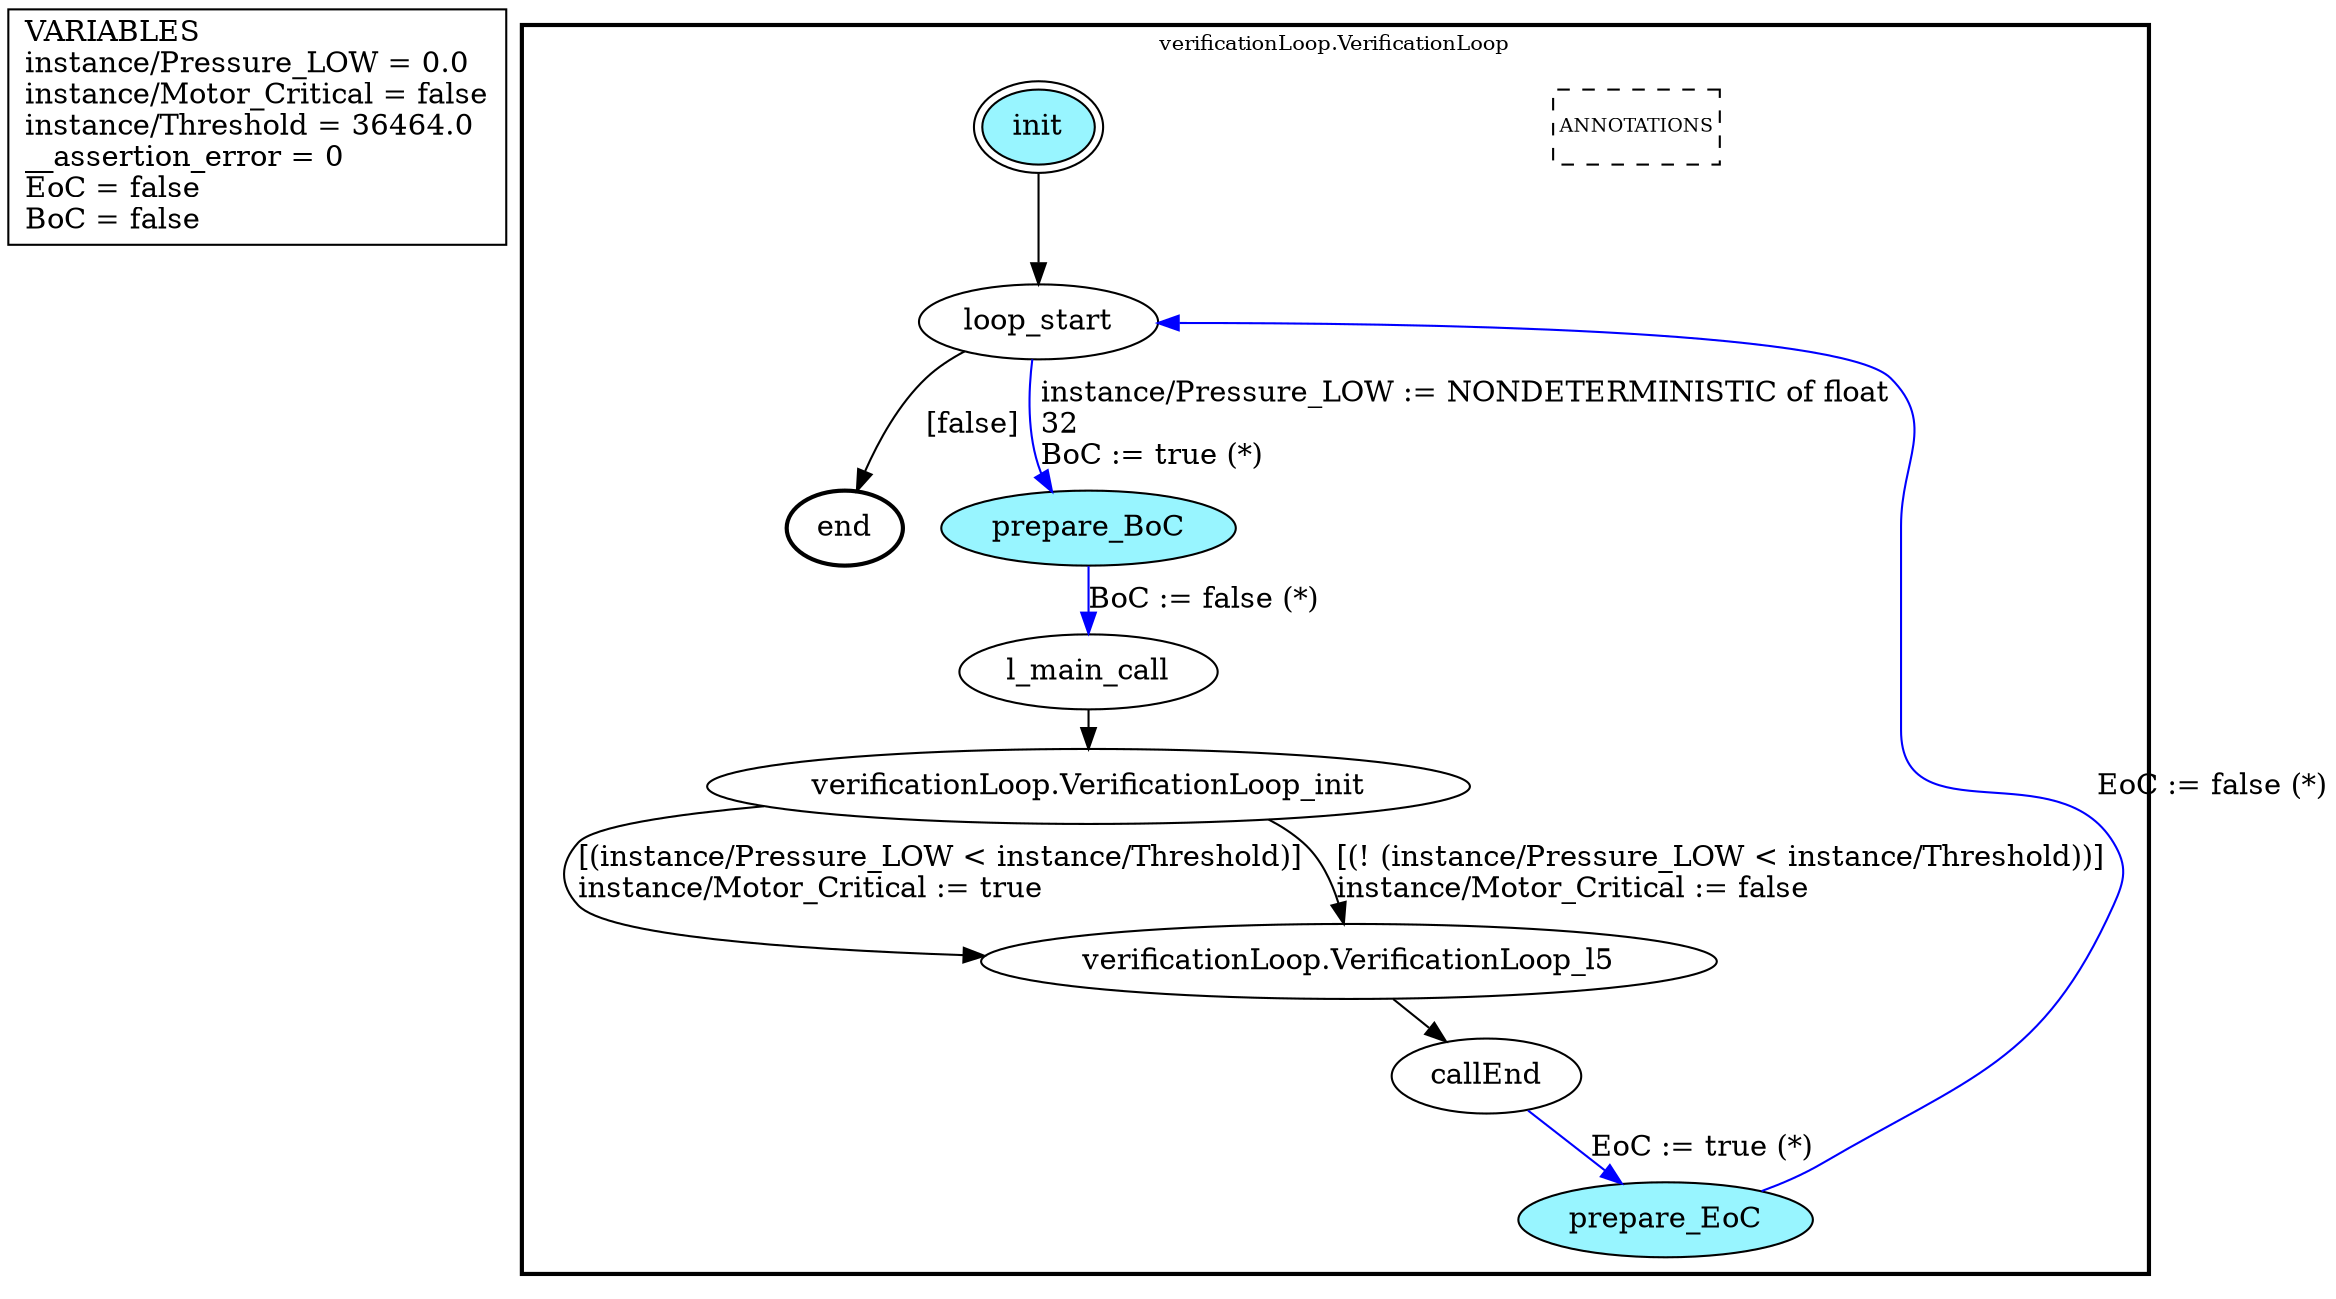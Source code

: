 digraph G {
	vars_declaration_pseudonode_network [
		label="VARIABLES\linstance/Pressure_LOW = 0.0\linstance/Motor_Critical = false\linstance/Threshold = 36464.0\l__assertion_error = 0\lEoC = false\lBoC = false\l",
		fillcolor="lightgray", shape="rectangle"];
	subgraph clusterverificationLoop_VerificationLoop {
		node [style="filled"];
		style=bold;
		color="black";
		fontsize=10;
		ranksep=0.4;
		
		label="verificationLoop.VerificationLoop";
		
		annotations_pseudonode_verificationLoop_VerificationLoop [
			label="ANNOTATIONS",
			fontsize=9, margin="0.04,0.04", fillcolor="white", shape="rectangle", style="dashed"];
		
		init_verificationLoop_VerificationLoop [label="init", color="black", fillcolor="cadetblue1", peripheries=2, shape="ellipse"];
		end_verificationLoop_VerificationLoop [label="end", color="black", fillcolor="cadetblue1", style=bold, shape="ellipse"];
		loop_start_verificationLoop_VerificationLoop [label="loop_start", color="black", fillcolor="white", shape="ellipse"];
		prepare_BoC_verificationLoop_VerificationLoop [label="prepare_BoC", color="black", fillcolor="cadetblue1", shape="ellipse"];
		l_main_call_verificationLoop_VerificationLoop [label="l_main_call", color="black", fillcolor="white", shape="ellipse"];
		callEnd_verificationLoop_VerificationLoop [label="callEnd", color="black", fillcolor="white", shape="ellipse"];
		prepare_EoC_verificationLoop_VerificationLoop [label="prepare_EoC", color="black", fillcolor="cadetblue1", shape="ellipse"];
		verificationLoop_VerificationLoop_init_verificationLoop_VerificationLoop [label="verificationLoop.VerificationLoop_init", color="black", fillcolor="white", shape="ellipse"];
		verificationLoop_VerificationLoop_l5_verificationLoop_VerificationLoop [label="verificationLoop.VerificationLoop_l5", color="black", fillcolor="white", shape="ellipse"];
		init_verificationLoop_VerificationLoop -> loop_start_verificationLoop_VerificationLoop [color="black", label=""];
		loop_start_verificationLoop_VerificationLoop -> prepare_BoC_verificationLoop_VerificationLoop [color="blue", label="instance/Pressure_LOW := NONDETERMINISTIC of float\l32\lBoC := true (*)\l"];
		prepare_BoC_verificationLoop_VerificationLoop -> l_main_call_verificationLoop_VerificationLoop [color="blue", label="BoC := false (*)"];
		callEnd_verificationLoop_VerificationLoop -> prepare_EoC_verificationLoop_VerificationLoop [color="blue", label="EoC := true (*)"];
		prepare_EoC_verificationLoop_VerificationLoop -> loop_start_verificationLoop_VerificationLoop [color="blue", label="EoC := false (*)"];
		loop_start_verificationLoop_VerificationLoop -> end_verificationLoop_VerificationLoop [color="black", label="[false]"];
		verificationLoop_VerificationLoop_init_verificationLoop_VerificationLoop -> verificationLoop_VerificationLoop_l5_verificationLoop_VerificationLoop [color="black", label="[(instance/Pressure_LOW < instance/Threshold)]\linstance/Motor_Critical := true\l"];
		verificationLoop_VerificationLoop_init_verificationLoop_VerificationLoop -> verificationLoop_VerificationLoop_l5_verificationLoop_VerificationLoop [color="black", label="[(! (instance/Pressure_LOW < instance/Threshold))]\linstance/Motor_Critical := false\l"];
		l_main_call_verificationLoop_VerificationLoop -> verificationLoop_VerificationLoop_init_verificationLoop_VerificationLoop [color="black", label=""];
		verificationLoop_VerificationLoop_l5_verificationLoop_VerificationLoop -> callEnd_verificationLoop_VerificationLoop [color="black", label=""];
	}
}

